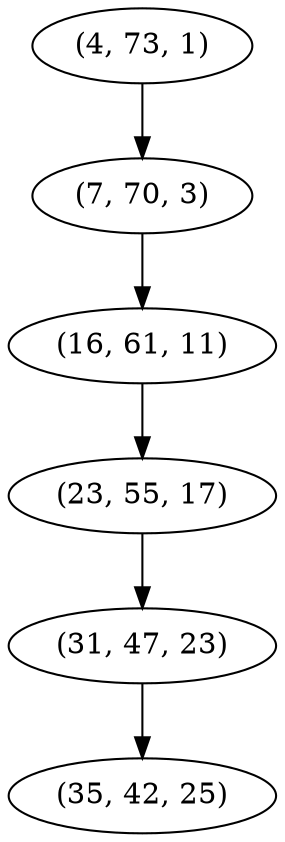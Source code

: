 digraph tree {
    "(4, 73, 1)";
    "(7, 70, 3)";
    "(16, 61, 11)";
    "(23, 55, 17)";
    "(31, 47, 23)";
    "(35, 42, 25)";
    "(4, 73, 1)" -> "(7, 70, 3)";
    "(7, 70, 3)" -> "(16, 61, 11)";
    "(16, 61, 11)" -> "(23, 55, 17)";
    "(23, 55, 17)" -> "(31, 47, 23)";
    "(31, 47, 23)" -> "(35, 42, 25)";
}
